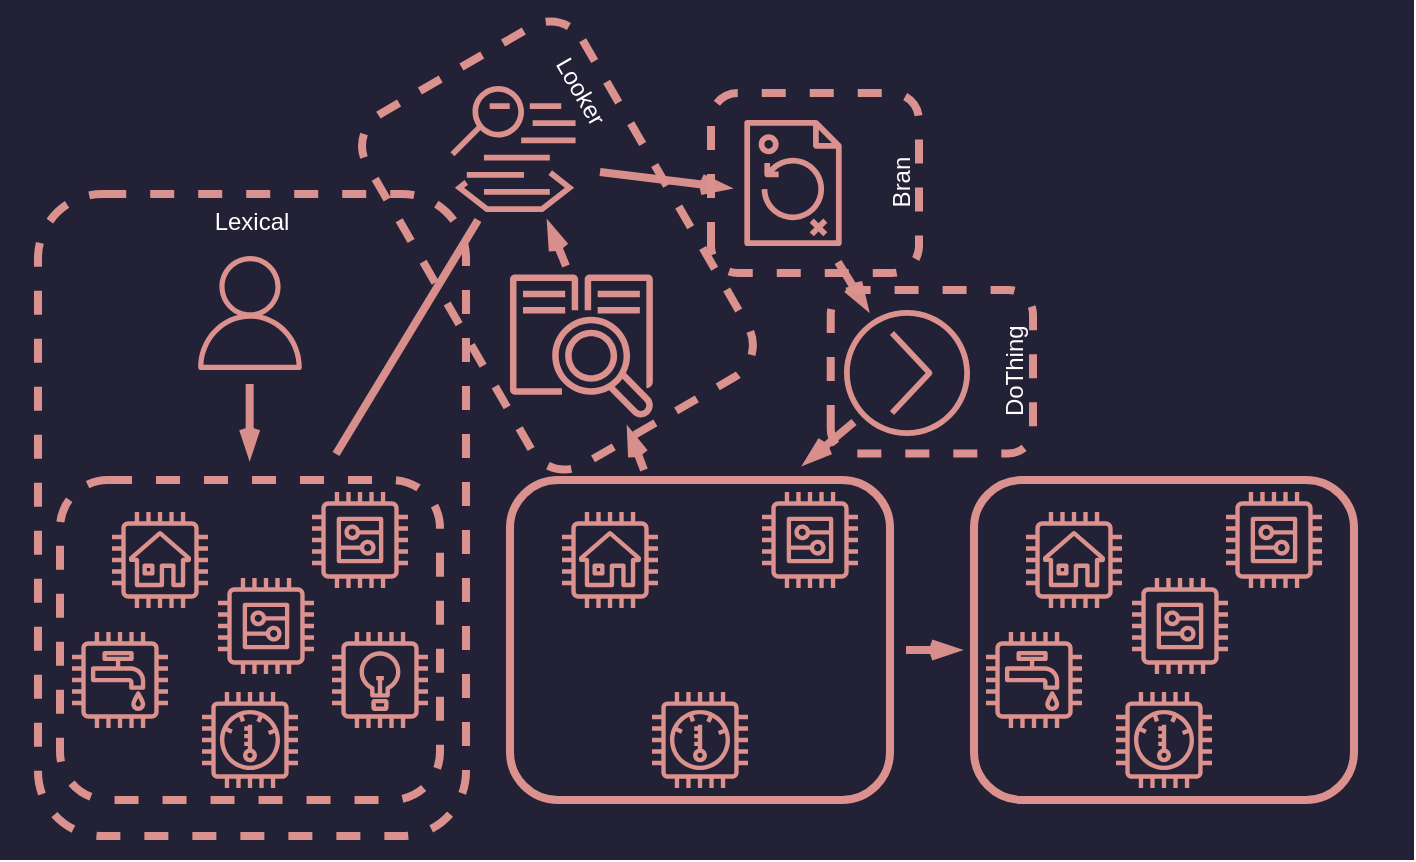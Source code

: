 <mxfile version="22.1.21" type="device">
  <diagram name="Page-1" id="ew7vi9b7o_5ddHdVxSJt">
    <mxGraphModel dx="986" dy="626" grid="0" gridSize="10" guides="1" tooltips="1" connect="1" arrows="1" fold="1" page="1" pageScale="1" pageWidth="850" pageHeight="1100" math="0" shadow="0">
      <root>
        <mxCell id="0" />
        <mxCell id="1" parent="0" />
        <mxCell id="D8u4EcH5o9218SHO7Xat-1" value="" style="group;fillColor=#232136;strokeColor=#232136;strokeWidth=60;container=0;" parent="1" vertex="1" connectable="0">
          <mxGeometry x="91" y="262" width="647" height="370" as="geometry" />
        </mxCell>
        <mxCell id="D8u4EcH5o9218SHO7Xat-2" value="" style="sketch=0;outlineConnect=0;fontColor=#232F3E;gradientColor=none;fillColor=#DB918D;strokeColor=none;dashed=0;verticalLabelPosition=bottom;verticalAlign=top;align=center;html=1;fontSize=12;fontStyle=0;aspect=fixed;pointerEvents=1;shape=mxgraph.aws4.user;container=0;fillStyle=auto;" parent="1" vertex="1">
          <mxGeometry x="157.5" y="360" width="57" height="57" as="geometry" />
        </mxCell>
        <mxCell id="D8u4EcH5o9218SHO7Xat-3" value="" style="endArrow=openThin;html=1;rounded=0;labelBackgroundColor=default;strokeColor=#D88F8C;strokeWidth=4;align=center;verticalAlign=middle;fontFamily=Helvetica;fontSize=11;fontColor=default;shape=connector;endFill=0;" parent="1" edge="1">
          <mxGeometry width="50" height="50" relative="1" as="geometry">
            <mxPoint x="185.83" y="424" as="sourcePoint" />
            <mxPoint x="185.83" y="461" as="targetPoint" />
          </mxGeometry>
        </mxCell>
        <mxCell id="D8u4EcH5o9218SHO7Xat-4" value="" style="endArrow=none;html=1;rounded=0;labelBackgroundColor=default;strokeColor=#D88F8C;strokeWidth=4;align=center;verticalAlign=middle;fontFamily=Helvetica;fontSize=11;fontColor=default;shape=connector;" parent="1" edge="1">
          <mxGeometry width="50" height="50" relative="1" as="geometry">
            <mxPoint x="229" y="459" as="sourcePoint" />
            <mxPoint x="300" y="342" as="targetPoint" />
          </mxGeometry>
        </mxCell>
        <mxCell id="D8u4EcH5o9218SHO7Xat-5" value="" style="sketch=0;outlineConnect=0;fontColor=#232F3E;gradientColor=none;fillColor=#DB918D;strokeColor=#DB918D;dashed=0;verticalLabelPosition=bottom;verticalAlign=top;align=center;html=1;fontSize=12;fontStyle=0;aspect=fixed;pointerEvents=1;shape=mxgraph.aws4.action;fontFamily=Helvetica;container=0;rotation=0;" parent="1" vertex="1">
          <mxGeometry x="483" y="387" width="63" height="63" as="geometry" />
        </mxCell>
        <mxCell id="D8u4EcH5o9218SHO7Xat-6" value="" style="endArrow=openThin;html=1;rounded=0;labelBackgroundColor=default;strokeColor=#D88F8C;strokeWidth=4;align=center;verticalAlign=middle;fontFamily=Helvetica;fontSize=11;fontColor=default;shape=connector;endFill=0;" parent="1" edge="1">
          <mxGeometry width="50" height="50" relative="1" as="geometry">
            <mxPoint x="344" y="365" as="sourcePoint" />
            <mxPoint x="335" y="343" as="targetPoint" />
          </mxGeometry>
        </mxCell>
        <mxCell id="D8u4EcH5o9218SHO7Xat-7" value="" style="sketch=0;outlineConnect=0;fontColor=#232F3E;gradientColor=none;fillColor=#DB918D;strokeColor=none;dashed=0;verticalLabelPosition=bottom;verticalAlign=top;align=center;html=1;fontSize=12;fontStyle=0;aspect=fixed;shape=mxgraph.aws4.application_discovery_service_aws_agentless_collector;rotation=0;container=0;" parent="1" vertex="1">
          <mxGeometry x="316" y="369" width="72" height="72" as="geometry" />
        </mxCell>
        <mxCell id="D8u4EcH5o9218SHO7Xat-8" value="" style="sketch=0;outlineConnect=0;fontColor=#232F3E;gradientColor=none;fillColor=#DB918D;strokeColor=none;dashed=0;verticalLabelPosition=bottom;verticalAlign=top;align=center;html=1;fontSize=12;fontStyle=0;aspect=fixed;shape=mxgraph.aws4.mainframe_modernization_analyzer;rotation=0;container=0;" parent="1" vertex="1">
          <mxGeometry x="286" y="275" width="63" height="63" as="geometry" />
        </mxCell>
        <mxCell id="D8u4EcH5o9218SHO7Xat-9" value="" style="sketch=0;outlineConnect=0;fontColor=#232F3E;gradientColor=none;fillColor=#DB918D;strokeColor=#DB918D;dashed=0;verticalLabelPosition=bottom;verticalAlign=top;align=center;html=1;fontSize=12;fontStyle=0;aspect=fixed;pointerEvents=1;shape=mxgraph.aws4.backup_plan;fontFamily=Helvetica;container=0;rotation=0;" parent="1" vertex="1">
          <mxGeometry x="426" y="292" width="63" height="63" as="geometry" />
        </mxCell>
        <mxCell id="D8u4EcH5o9218SHO7Xat-10" value="" style="endArrow=openThin;html=1;rounded=0;labelBackgroundColor=default;strokeColor=#D88F8C;strokeWidth=4;align=center;verticalAlign=middle;fontFamily=Helvetica;fontSize=11;fontColor=default;shape=connector;endFill=0;" parent="1" edge="1">
          <mxGeometry width="50" height="50" relative="1" as="geometry">
            <mxPoint x="383" y="467" as="sourcePoint" />
            <mxPoint x="375" y="446" as="targetPoint" />
          </mxGeometry>
        </mxCell>
        <mxCell id="D8u4EcH5o9218SHO7Xat-11" value="" style="endArrow=none;html=1;rounded=0;labelBackgroundColor=default;strokeColor=#D88F8C;strokeWidth=4;align=center;verticalAlign=middle;fontFamily=Helvetica;fontSize=11;fontColor=default;shape=connector;endFill=0;startArrow=openThin;startFill=0;" parent="1" edge="1">
          <mxGeometry width="50" height="50" relative="1" as="geometry">
            <mxPoint x="426" y="326" as="sourcePoint" />
            <mxPoint x="361" y="318" as="targetPoint" />
          </mxGeometry>
        </mxCell>
        <mxCell id="D8u4EcH5o9218SHO7Xat-12" value="" style="endArrow=none;html=1;rounded=0;labelBackgroundColor=default;strokeColor=#D88F8C;strokeWidth=4;align=center;verticalAlign=middle;fontFamily=Helvetica;fontSize=11;fontColor=default;shape=connector;startArrow=openThin;startFill=0;" parent="1" source="D8u4EcH5o9218SHO7Xat-5" edge="1">
          <mxGeometry width="50" height="50" relative="1" as="geometry">
            <mxPoint x="514" y="378" as="sourcePoint" />
            <mxPoint x="480" y="363" as="targetPoint" />
          </mxGeometry>
        </mxCell>
        <mxCell id="D8u4EcH5o9218SHO7Xat-13" value="" style="endArrow=openThin;html=1;rounded=0;labelBackgroundColor=default;strokeColor=#D88F8C;strokeWidth=4;align=center;verticalAlign=middle;fontFamily=Helvetica;fontSize=11;fontColor=default;shape=connector;endFill=0;" parent="1" edge="1">
          <mxGeometry width="50" height="50" relative="1" as="geometry">
            <mxPoint x="514" y="557" as="sourcePoint" />
            <mxPoint x="541" y="557" as="targetPoint" />
          </mxGeometry>
        </mxCell>
        <mxCell id="D8u4EcH5o9218SHO7Xat-14" value="" style="endArrow=none;html=1;rounded=0;labelBackgroundColor=default;strokeColor=#D88F8C;strokeWidth=4;align=center;verticalAlign=middle;fontFamily=Helvetica;fontSize=11;fontColor=default;shape=connector;startArrow=openThin;startFill=0;" parent="1" edge="1">
          <mxGeometry width="50" height="50" relative="1" as="geometry">
            <mxPoint x="463" y="464" as="sourcePoint" />
            <mxPoint x="488" y="443" as="targetPoint" />
          </mxGeometry>
        </mxCell>
        <mxCell id="D8u4EcH5o9218SHO7Xat-15" value="" style="group;strokeColor=#DB918D;rounded=1;strokeWidth=4;container=0;" parent="1" vertex="1" connectable="0">
          <mxGeometry x="316" y="472" width="190" height="160" as="geometry" />
        </mxCell>
        <mxCell id="D8u4EcH5o9218SHO7Xat-16" value="" style="sketch=0;outlineConnect=0;fontColor=#232F3E;gradientColor=none;strokeColor=#DB918D;fillColor=none;dashed=0;verticalLabelPosition=bottom;verticalAlign=top;align=center;html=1;fontSize=12;fontStyle=0;aspect=fixed;shape=mxgraph.aws4.resourceIcon;resIcon=mxgraph.aws4.house;fontFamily=Helvetica;container=0;" parent="1" vertex="1">
          <mxGeometry x="336" y="482" width="60" height="60" as="geometry" />
        </mxCell>
        <mxCell id="D8u4EcH5o9218SHO7Xat-17" value="" style="sketch=0;outlineConnect=0;fontColor=#232F3E;gradientColor=none;strokeColor=#DB918D;fillColor=none;dashed=0;verticalLabelPosition=bottom;verticalAlign=top;align=center;html=1;fontSize=12;fontStyle=0;aspect=fixed;shape=mxgraph.aws4.resourceIcon;resIcon=mxgraph.aws4.thermostat;fontFamily=Helvetica;container=0;" parent="1" vertex="1">
          <mxGeometry x="381" y="572" width="60" height="60" as="geometry" />
        </mxCell>
        <mxCell id="D8u4EcH5o9218SHO7Xat-18" value="" style="sketch=0;outlineConnect=0;fontColor=#232F3E;gradientColor=none;strokeColor=#DB918D;fillColor=none;dashed=0;verticalLabelPosition=bottom;verticalAlign=top;align=center;html=1;fontSize=12;fontStyle=0;aspect=fixed;shape=mxgraph.aws4.resourceIcon;resIcon=mxgraph.aws4.generic;fontFamily=Helvetica;container=0;" parent="1" vertex="1">
          <mxGeometry x="436" y="472" width="60" height="60" as="geometry" />
        </mxCell>
        <mxCell id="D8u4EcH5o9218SHO7Xat-19" value="" style="group;strokeColor=#DB918D;rounded=1;strokeWidth=4;container=0;dashed=1;" parent="1" vertex="1" connectable="0">
          <mxGeometry x="91" y="472" width="190" height="160" as="geometry" />
        </mxCell>
        <mxCell id="D8u4EcH5o9218SHO7Xat-20" value="" style="sketch=0;outlineConnect=0;fontColor=#232F3E;gradientColor=none;strokeColor=#DB918D;fillColor=none;dashed=0;verticalLabelPosition=bottom;verticalAlign=top;align=center;html=1;fontSize=12;fontStyle=0;aspect=fixed;shape=mxgraph.aws4.resourceIcon;resIcon=mxgraph.aws4.lightbulb;fontFamily=Helvetica;container=0;" parent="1" vertex="1">
          <mxGeometry x="221" y="542" width="60" height="60" as="geometry" />
        </mxCell>
        <mxCell id="D8u4EcH5o9218SHO7Xat-21" value="" style="sketch=0;outlineConnect=0;fontColor=#232F3E;gradientColor=none;strokeColor=#DB918D;fillColor=none;dashed=0;verticalLabelPosition=bottom;verticalAlign=top;align=center;html=1;fontSize=12;fontStyle=0;aspect=fixed;shape=mxgraph.aws4.resourceIcon;resIcon=mxgraph.aws4.house;fontFamily=Helvetica;container=0;" parent="1" vertex="1">
          <mxGeometry x="111" y="482" width="60" height="60" as="geometry" />
        </mxCell>
        <mxCell id="D8u4EcH5o9218SHO7Xat-22" value="" style="sketch=0;outlineConnect=0;fontColor=#232F3E;gradientColor=none;strokeColor=#DB918D;fillColor=none;dashed=0;verticalLabelPosition=bottom;verticalAlign=top;align=center;html=1;fontSize=12;fontStyle=0;aspect=fixed;shape=mxgraph.aws4.resourceIcon;resIcon=mxgraph.aws4.thermostat;fontFamily=Helvetica;container=0;" parent="1" vertex="1">
          <mxGeometry x="156" y="572" width="60" height="60" as="geometry" />
        </mxCell>
        <mxCell id="D8u4EcH5o9218SHO7Xat-23" value="" style="sketch=0;outlineConnect=0;fontColor=#232F3E;gradientColor=none;strokeColor=#DB918D;fillColor=none;dashed=0;verticalLabelPosition=bottom;verticalAlign=top;align=center;html=1;fontSize=12;fontStyle=0;aspect=fixed;shape=mxgraph.aws4.resourceIcon;resIcon=mxgraph.aws4.generic;fontFamily=Helvetica;container=0;" parent="1" vertex="1">
          <mxGeometry x="211" y="472" width="60" height="60" as="geometry" />
        </mxCell>
        <mxCell id="D8u4EcH5o9218SHO7Xat-24" value="" style="sketch=0;outlineConnect=0;fontColor=#232F3E;gradientColor=none;strokeColor=#DB918D;fillColor=none;dashed=0;verticalLabelPosition=bottom;verticalAlign=top;align=center;html=1;fontSize=12;fontStyle=0;aspect=fixed;shape=mxgraph.aws4.resourceIcon;resIcon=mxgraph.aws4.utility;fontFamily=Helvetica;container=0;" parent="1" vertex="1">
          <mxGeometry x="91" y="542" width="60" height="60" as="geometry" />
        </mxCell>
        <mxCell id="D8u4EcH5o9218SHO7Xat-25" value="" style="sketch=0;outlineConnect=0;fontColor=#232F3E;gradientColor=none;strokeColor=#DB918D;fillColor=none;dashed=0;verticalLabelPosition=bottom;verticalAlign=top;align=center;html=1;fontSize=12;fontStyle=0;aspect=fixed;shape=mxgraph.aws4.resourceIcon;resIcon=mxgraph.aws4.generic;fontFamily=Helvetica;container=0;" parent="1" vertex="1">
          <mxGeometry x="164" y="515" width="60" height="60" as="geometry" />
        </mxCell>
        <mxCell id="D8u4EcH5o9218SHO7Xat-26" value="" style="group;strokeColor=#DB918D;rounded=1;strokeWidth=4;container=0;" parent="1" vertex="1" connectable="0">
          <mxGeometry x="548" y="472" width="190" height="160" as="geometry" />
        </mxCell>
        <mxCell id="D8u4EcH5o9218SHO7Xat-27" value="" style="sketch=0;outlineConnect=0;fontColor=#232F3E;gradientColor=none;strokeColor=#DB918D;fillColor=none;dashed=0;verticalLabelPosition=bottom;verticalAlign=top;align=center;html=1;fontSize=12;fontStyle=0;aspect=fixed;shape=mxgraph.aws4.resourceIcon;resIcon=mxgraph.aws4.house;fontFamily=Helvetica;container=0;" parent="1" vertex="1">
          <mxGeometry x="568" y="482" width="60" height="60" as="geometry" />
        </mxCell>
        <mxCell id="D8u4EcH5o9218SHO7Xat-28" value="" style="sketch=0;outlineConnect=0;fontColor=#232F3E;gradientColor=none;strokeColor=#DB918D;fillColor=none;dashed=0;verticalLabelPosition=bottom;verticalAlign=top;align=center;html=1;fontSize=12;fontStyle=0;aspect=fixed;shape=mxgraph.aws4.resourceIcon;resIcon=mxgraph.aws4.thermostat;fontFamily=Helvetica;container=0;" parent="1" vertex="1">
          <mxGeometry x="613" y="572" width="60" height="60" as="geometry" />
        </mxCell>
        <mxCell id="D8u4EcH5o9218SHO7Xat-29" value="" style="sketch=0;outlineConnect=0;fontColor=#232F3E;gradientColor=none;strokeColor=#DB918D;fillColor=none;dashed=0;verticalLabelPosition=bottom;verticalAlign=top;align=center;html=1;fontSize=12;fontStyle=0;aspect=fixed;shape=mxgraph.aws4.resourceIcon;resIcon=mxgraph.aws4.generic;fontFamily=Helvetica;container=0;" parent="1" vertex="1">
          <mxGeometry x="668" y="472" width="60" height="60" as="geometry" />
        </mxCell>
        <mxCell id="D8u4EcH5o9218SHO7Xat-30" value="" style="sketch=0;outlineConnect=0;fontColor=#232F3E;gradientColor=none;strokeColor=#DB918D;fillColor=none;dashed=0;verticalLabelPosition=bottom;verticalAlign=top;align=center;html=1;fontSize=12;fontStyle=0;aspect=fixed;shape=mxgraph.aws4.resourceIcon;resIcon=mxgraph.aws4.utility;fontFamily=Helvetica;container=0;" parent="1" vertex="1">
          <mxGeometry x="548" y="542" width="60" height="60" as="geometry" />
        </mxCell>
        <mxCell id="D8u4EcH5o9218SHO7Xat-31" value="" style="sketch=0;outlineConnect=0;fontColor=#232F3E;gradientColor=none;strokeColor=#DB918D;fillColor=none;dashed=0;verticalLabelPosition=bottom;verticalAlign=top;align=center;html=1;fontSize=12;fontStyle=0;aspect=fixed;shape=mxgraph.aws4.resourceIcon;resIcon=mxgraph.aws4.generic;fontFamily=Helvetica;container=0;" parent="1" vertex="1">
          <mxGeometry x="621" y="515" width="60" height="60" as="geometry" />
        </mxCell>
        <mxCell id="D8u4EcH5o9218SHO7Xat-32" value="Lexical" style="rounded=1;whiteSpace=wrap;html=1;fontFamily=Helvetica;fontSize=12;fontColor=#FFFFFF;fillColor=none;strokeWidth=4;strokeColor=#DB918D;verticalAlign=top;dashed=1;" parent="1" vertex="1">
          <mxGeometry x="80" y="329" width="214" height="321" as="geometry" />
        </mxCell>
        <mxCell id="erhcOJaxjRZR7KmQTG6N-1" value="&amp;nbsp; &amp;nbsp; &amp;nbsp; Looker" style="rounded=1;whiteSpace=wrap;html=1;strokeColor=#DB918D;strokeWidth=4;align=left;verticalAlign=top;fontFamily=Helvetica;fontSize=12;fontColor=#FFFFFF;fillColor=none;rotation=60;dashed=1;" vertex="1" parent="1">
          <mxGeometry x="238.46" y="292.5" width="202.54" height="124.5" as="geometry" />
        </mxCell>
        <mxCell id="erhcOJaxjRZR7KmQTG6N-4" value="Bran" style="rounded=1;whiteSpace=wrap;html=1;strokeColor=#DB918D;strokeWidth=4;align=center;verticalAlign=bottom;fontFamily=Helvetica;fontSize=12;fontColor=#FFFFFF;fillColor=none;rotation=-90;dashed=1;" vertex="1" parent="1">
          <mxGeometry x="423.5" y="271.5" width="90" height="104" as="geometry" />
        </mxCell>
        <mxCell id="erhcOJaxjRZR7KmQTG6N-6" value="DoThing" style="rounded=1;whiteSpace=wrap;html=1;strokeColor=#DB918D;strokeWidth=4;align=center;verticalAlign=bottom;fontFamily=Helvetica;fontSize=12;fontColor=#FFFFFF;fillColor=none;rotation=-90;dashed=1;" vertex="1" parent="1">
          <mxGeometry x="486.08" y="367.29" width="81.71" height="101.14" as="geometry" />
        </mxCell>
      </root>
    </mxGraphModel>
  </diagram>
</mxfile>
